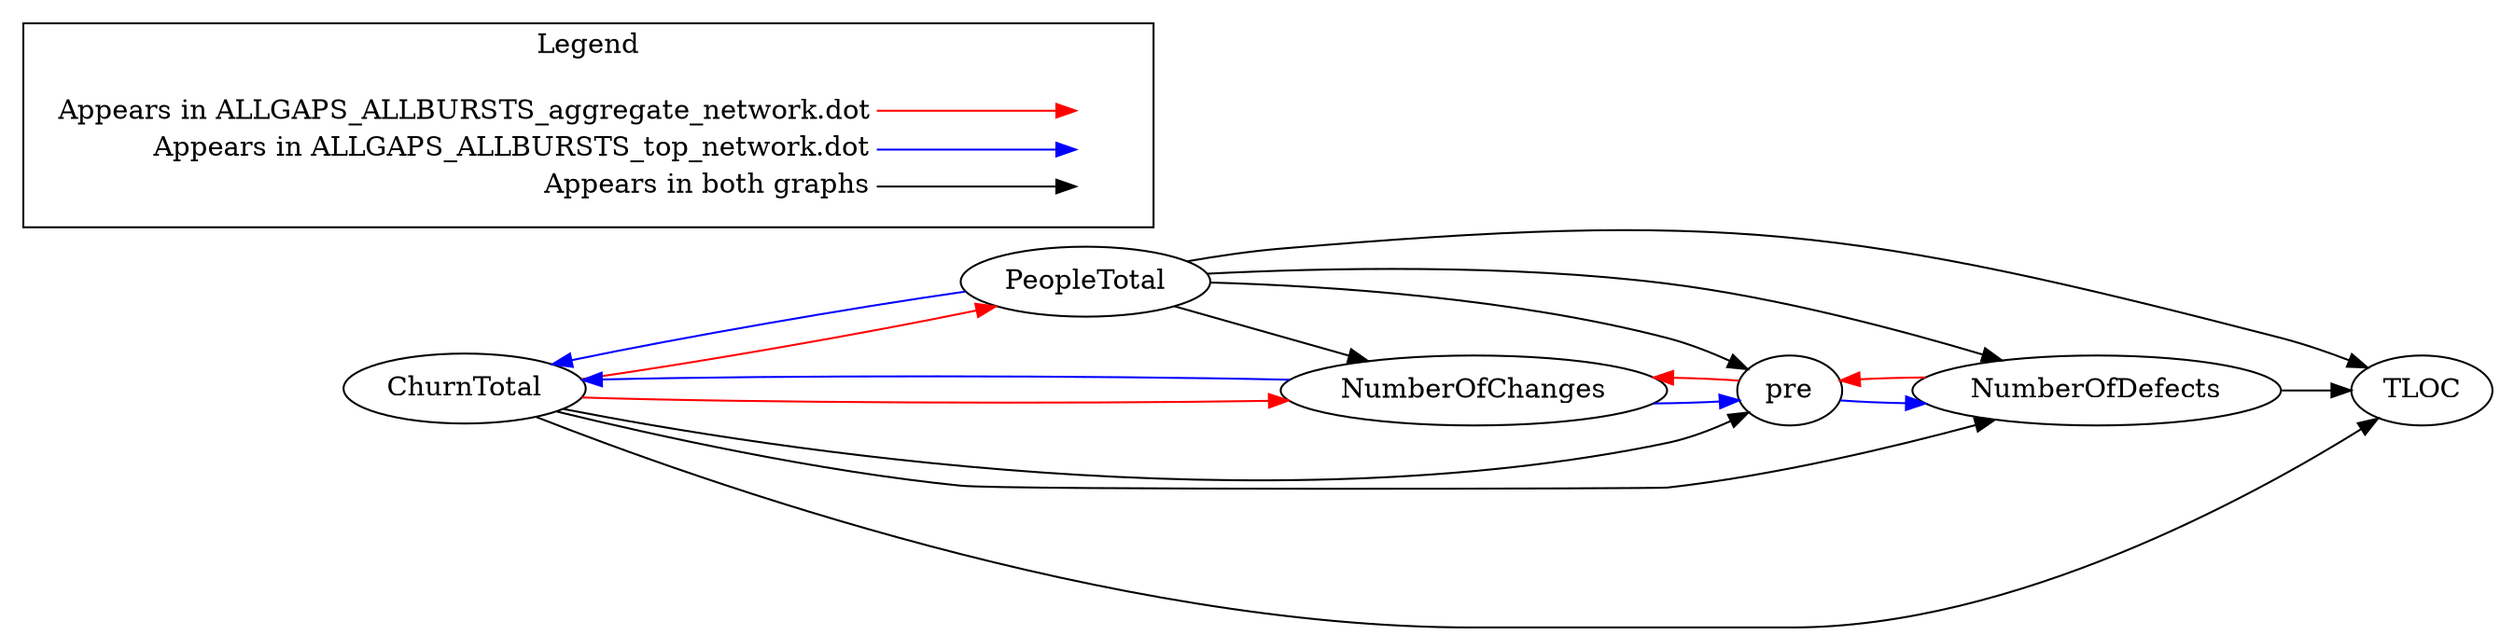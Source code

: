 digraph {
ChurnTotal -> NumberOfChanges[color="red"];
pre -> NumberOfChanges[color="red"];
ChurnTotal -> PeopleTotal[color="red"];
NumberOfDefects -> pre[color="red"];
PeopleTotal -> NumberOfChanges[color="black"];
ChurnTotal -> pre[color="black"];
ChurnTotal -> TLOC[color="black"];
ChurnTotal -> NumberOfDefects[color="black"];
PeopleTotal -> TLOC[color="black"];
PeopleTotal -> pre[color="black"];
PeopleTotal -> NumberOfDefects[color="black"];
NumberOfDefects -> TLOC[color="black"];
PeopleTotal -> ChurnTotal[color="blue"];
NumberOfChanges -> ChurnTotal[color="blue"];
NumberOfChanges -> pre[color="blue"];
pre -> NumberOfDefects[color="blue"];

  rankdir=LR
  node [shape=plaintext]
  subgraph cluster_01 { 
    label = "Legend";
    key [label=<<table border="0" cellpadding="2" cellspacing="0" cellborder="0">
      <tr><td align="right" port="i1">Appears in ALLGAPS_ALLBURSTS_aggregate_network.dot</td></tr>
      <tr><td align="right" port="i2">Appears in ALLGAPS_ALLBURSTS_top_network.dot</td></tr>
      <tr><td align="right" port="i3">Appears in both graphs</td></tr>
      </table>>]
    key2 [label=<<table border="0" cellpadding="2" cellspacing="0" cellborder="0">
      <tr><td port="i1">&nbsp;</td></tr>
      <tr><td port="i2">&nbsp;</td></tr>
      <tr><td port="i3">&nbsp;</td></tr>
      </table>>]
    key:i1:e -> key2:i1:w [color=red]
    key:i2:e -> key2:i2:w [color=blue]
    key:i3:e -> key2:i3:w [color=black]
  }
}